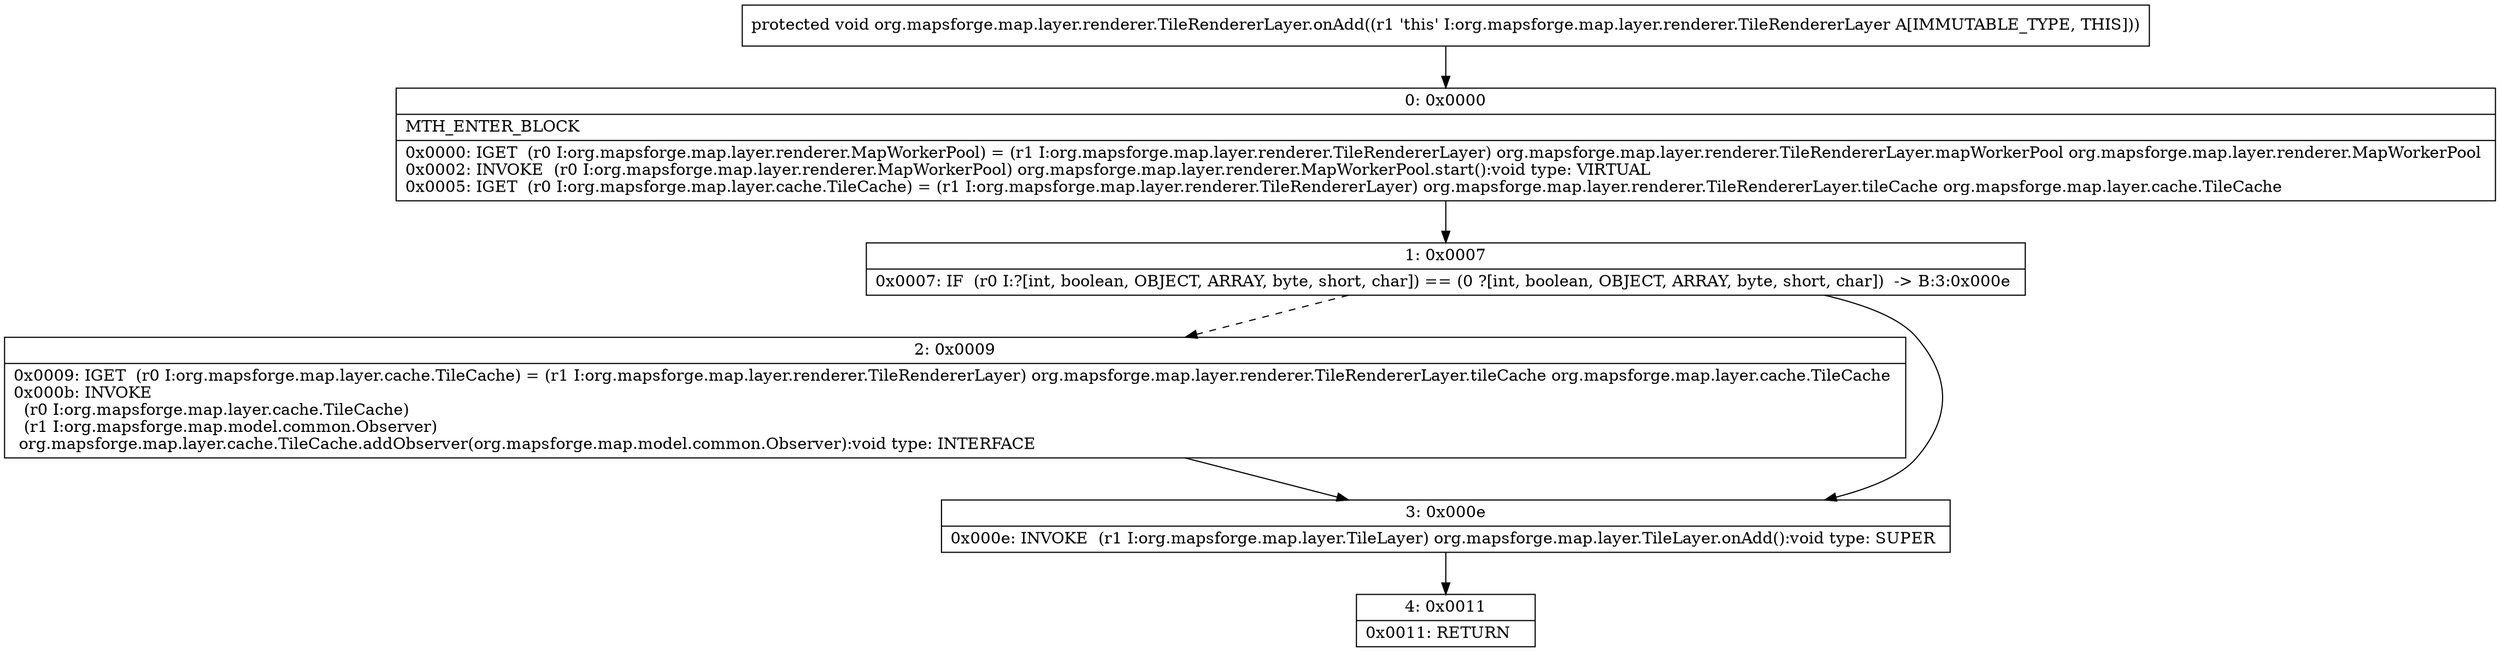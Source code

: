 digraph "CFG fororg.mapsforge.map.layer.renderer.TileRendererLayer.onAdd()V" {
Node_0 [shape=record,label="{0\:\ 0x0000|MTH_ENTER_BLOCK\l|0x0000: IGET  (r0 I:org.mapsforge.map.layer.renderer.MapWorkerPool) = (r1 I:org.mapsforge.map.layer.renderer.TileRendererLayer) org.mapsforge.map.layer.renderer.TileRendererLayer.mapWorkerPool org.mapsforge.map.layer.renderer.MapWorkerPool \l0x0002: INVOKE  (r0 I:org.mapsforge.map.layer.renderer.MapWorkerPool) org.mapsforge.map.layer.renderer.MapWorkerPool.start():void type: VIRTUAL \l0x0005: IGET  (r0 I:org.mapsforge.map.layer.cache.TileCache) = (r1 I:org.mapsforge.map.layer.renderer.TileRendererLayer) org.mapsforge.map.layer.renderer.TileRendererLayer.tileCache org.mapsforge.map.layer.cache.TileCache \l}"];
Node_1 [shape=record,label="{1\:\ 0x0007|0x0007: IF  (r0 I:?[int, boolean, OBJECT, ARRAY, byte, short, char]) == (0 ?[int, boolean, OBJECT, ARRAY, byte, short, char])  \-\> B:3:0x000e \l}"];
Node_2 [shape=record,label="{2\:\ 0x0009|0x0009: IGET  (r0 I:org.mapsforge.map.layer.cache.TileCache) = (r1 I:org.mapsforge.map.layer.renderer.TileRendererLayer) org.mapsforge.map.layer.renderer.TileRendererLayer.tileCache org.mapsforge.map.layer.cache.TileCache \l0x000b: INVOKE  \l  (r0 I:org.mapsforge.map.layer.cache.TileCache)\l  (r1 I:org.mapsforge.map.model.common.Observer)\l org.mapsforge.map.layer.cache.TileCache.addObserver(org.mapsforge.map.model.common.Observer):void type: INTERFACE \l}"];
Node_3 [shape=record,label="{3\:\ 0x000e|0x000e: INVOKE  (r1 I:org.mapsforge.map.layer.TileLayer) org.mapsforge.map.layer.TileLayer.onAdd():void type: SUPER \l}"];
Node_4 [shape=record,label="{4\:\ 0x0011|0x0011: RETURN   \l}"];
MethodNode[shape=record,label="{protected void org.mapsforge.map.layer.renderer.TileRendererLayer.onAdd((r1 'this' I:org.mapsforge.map.layer.renderer.TileRendererLayer A[IMMUTABLE_TYPE, THIS])) }"];
MethodNode -> Node_0;
Node_0 -> Node_1;
Node_1 -> Node_2[style=dashed];
Node_1 -> Node_3;
Node_2 -> Node_3;
Node_3 -> Node_4;
}

